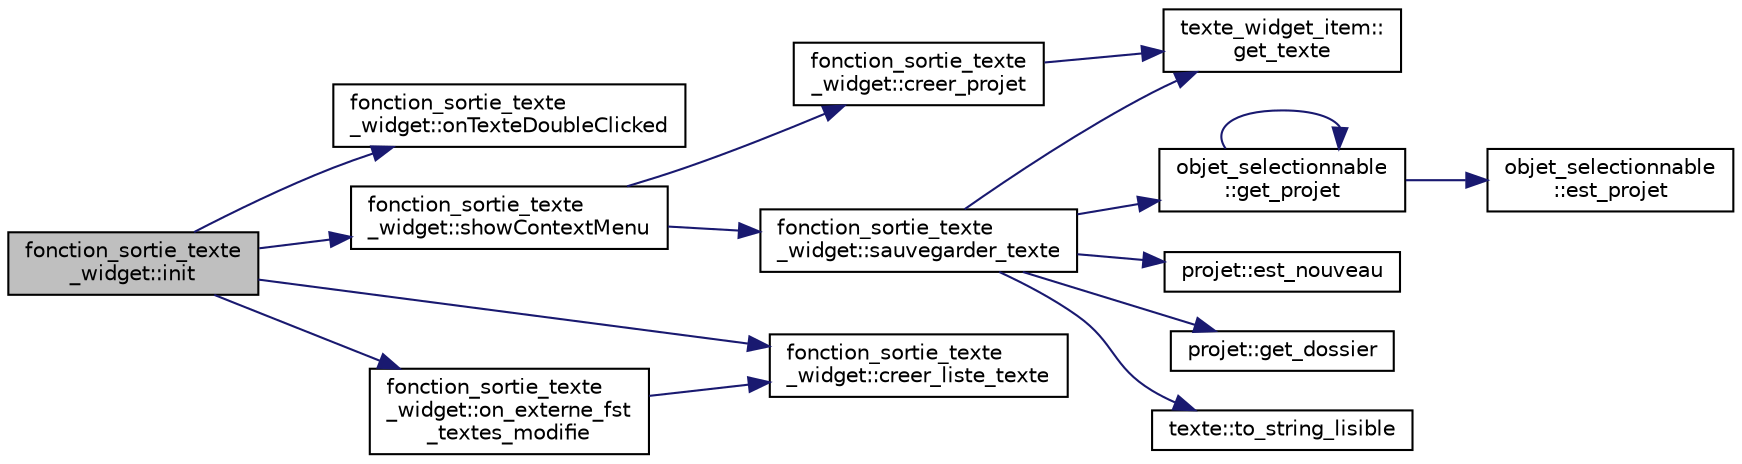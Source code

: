 digraph "fonction_sortie_texte_widget::init"
{
  edge [fontname="Helvetica",fontsize="10",labelfontname="Helvetica",labelfontsize="10"];
  node [fontname="Helvetica",fontsize="10",shape=record];
  rankdir="LR";
  Node17 [label="fonction_sortie_texte\l_widget::init",height=0.2,width=0.4,color="black", fillcolor="grey75", style="filled", fontcolor="black"];
  Node17 -> Node18 [color="midnightblue",fontsize="10",style="solid",fontname="Helvetica"];
  Node18 [label="fonction_sortie_texte\l_widget::onTexteDoubleClicked",height=0.2,width=0.4,color="black", fillcolor="white", style="filled",URL="$classfonction__sortie__texte__widget.html#a16858f16b7b0292b91c6e97cb58324bb"];
  Node17 -> Node19 [color="midnightblue",fontsize="10",style="solid",fontname="Helvetica"];
  Node19 [label="fonction_sortie_texte\l_widget::showContextMenu",height=0.2,width=0.4,color="black", fillcolor="white", style="filled",URL="$classfonction__sortie__texte__widget.html#a4c99b99c452082c81a5b8546a17d0272"];
  Node19 -> Node20 [color="midnightblue",fontsize="10",style="solid",fontname="Helvetica"];
  Node20 [label="fonction_sortie_texte\l_widget::creer_projet",height=0.2,width=0.4,color="black", fillcolor="white", style="filled",URL="$classfonction__sortie__texte__widget.html#a93e0c2bbb93180e935e40e1830984122"];
  Node20 -> Node21 [color="midnightblue",fontsize="10",style="solid",fontname="Helvetica"];
  Node21 [label="texte_widget_item::\lget_texte",height=0.2,width=0.4,color="black", fillcolor="white", style="filled",URL="$classtexte__widget__item.html#aa7b79c434b1d0ea9250762aae38d95a5"];
  Node19 -> Node22 [color="midnightblue",fontsize="10",style="solid",fontname="Helvetica"];
  Node22 [label="fonction_sortie_texte\l_widget::sauvegarder_texte",height=0.2,width=0.4,color="black", fillcolor="white", style="filled",URL="$classfonction__sortie__texte__widget.html#a956d512437dfa8bc0920c191af010e59"];
  Node22 -> Node23 [color="midnightblue",fontsize="10",style="solid",fontname="Helvetica"];
  Node23 [label="objet_selectionnable\l::get_projet",height=0.2,width=0.4,color="black", fillcolor="white", style="filled",URL="$classobjet__selectionnable.html#ab48a75e720955aebe27f720dfaa5e78e"];
  Node23 -> Node24 [color="midnightblue",fontsize="10",style="solid",fontname="Helvetica"];
  Node24 [label="objet_selectionnable\l::est_projet",height=0.2,width=0.4,color="black", fillcolor="white", style="filled",URL="$classobjet__selectionnable.html#a49ea1a29523e46f099896477a2b43eaa"];
  Node23 -> Node23 [color="midnightblue",fontsize="10",style="solid",fontname="Helvetica"];
  Node22 -> Node25 [color="midnightblue",fontsize="10",style="solid",fontname="Helvetica"];
  Node25 [label="projet::est_nouveau",height=0.2,width=0.4,color="black", fillcolor="white", style="filled",URL="$classprojet.html#a5ec26ee61a91af62a268bb85263d6a30"];
  Node22 -> Node26 [color="midnightblue",fontsize="10",style="solid",fontname="Helvetica"];
  Node26 [label="projet::get_dossier",height=0.2,width=0.4,color="black", fillcolor="white", style="filled",URL="$classprojet.html#a090c95e58831875cf4e81928c1d75b7e"];
  Node22 -> Node21 [color="midnightblue",fontsize="10",style="solid",fontname="Helvetica"];
  Node22 -> Node27 [color="midnightblue",fontsize="10",style="solid",fontname="Helvetica"];
  Node27 [label="texte::to_string_lisible",height=0.2,width=0.4,color="black", fillcolor="white", style="filled",URL="$classtexte.html#a9c669914e39b9bd4075a6840ac923087"];
  Node17 -> Node28 [color="midnightblue",fontsize="10",style="solid",fontname="Helvetica"];
  Node28 [label="fonction_sortie_texte\l_widget::creer_liste_texte",height=0.2,width=0.4,color="black", fillcolor="white", style="filled",URL="$classfonction__sortie__texte__widget.html#a09615dfdc31610fe303d041613cc7dc9"];
  Node17 -> Node29 [color="midnightblue",fontsize="10",style="solid",fontname="Helvetica"];
  Node29 [label="fonction_sortie_texte\l_widget::on_externe_fst\l_textes_modifie",height=0.2,width=0.4,color="black", fillcolor="white", style="filled",URL="$classfonction__sortie__texte__widget.html#aed4a0de68bc4c71252460bfe9e0d7a20"];
  Node29 -> Node28 [color="midnightblue",fontsize="10",style="solid",fontname="Helvetica"];
}
